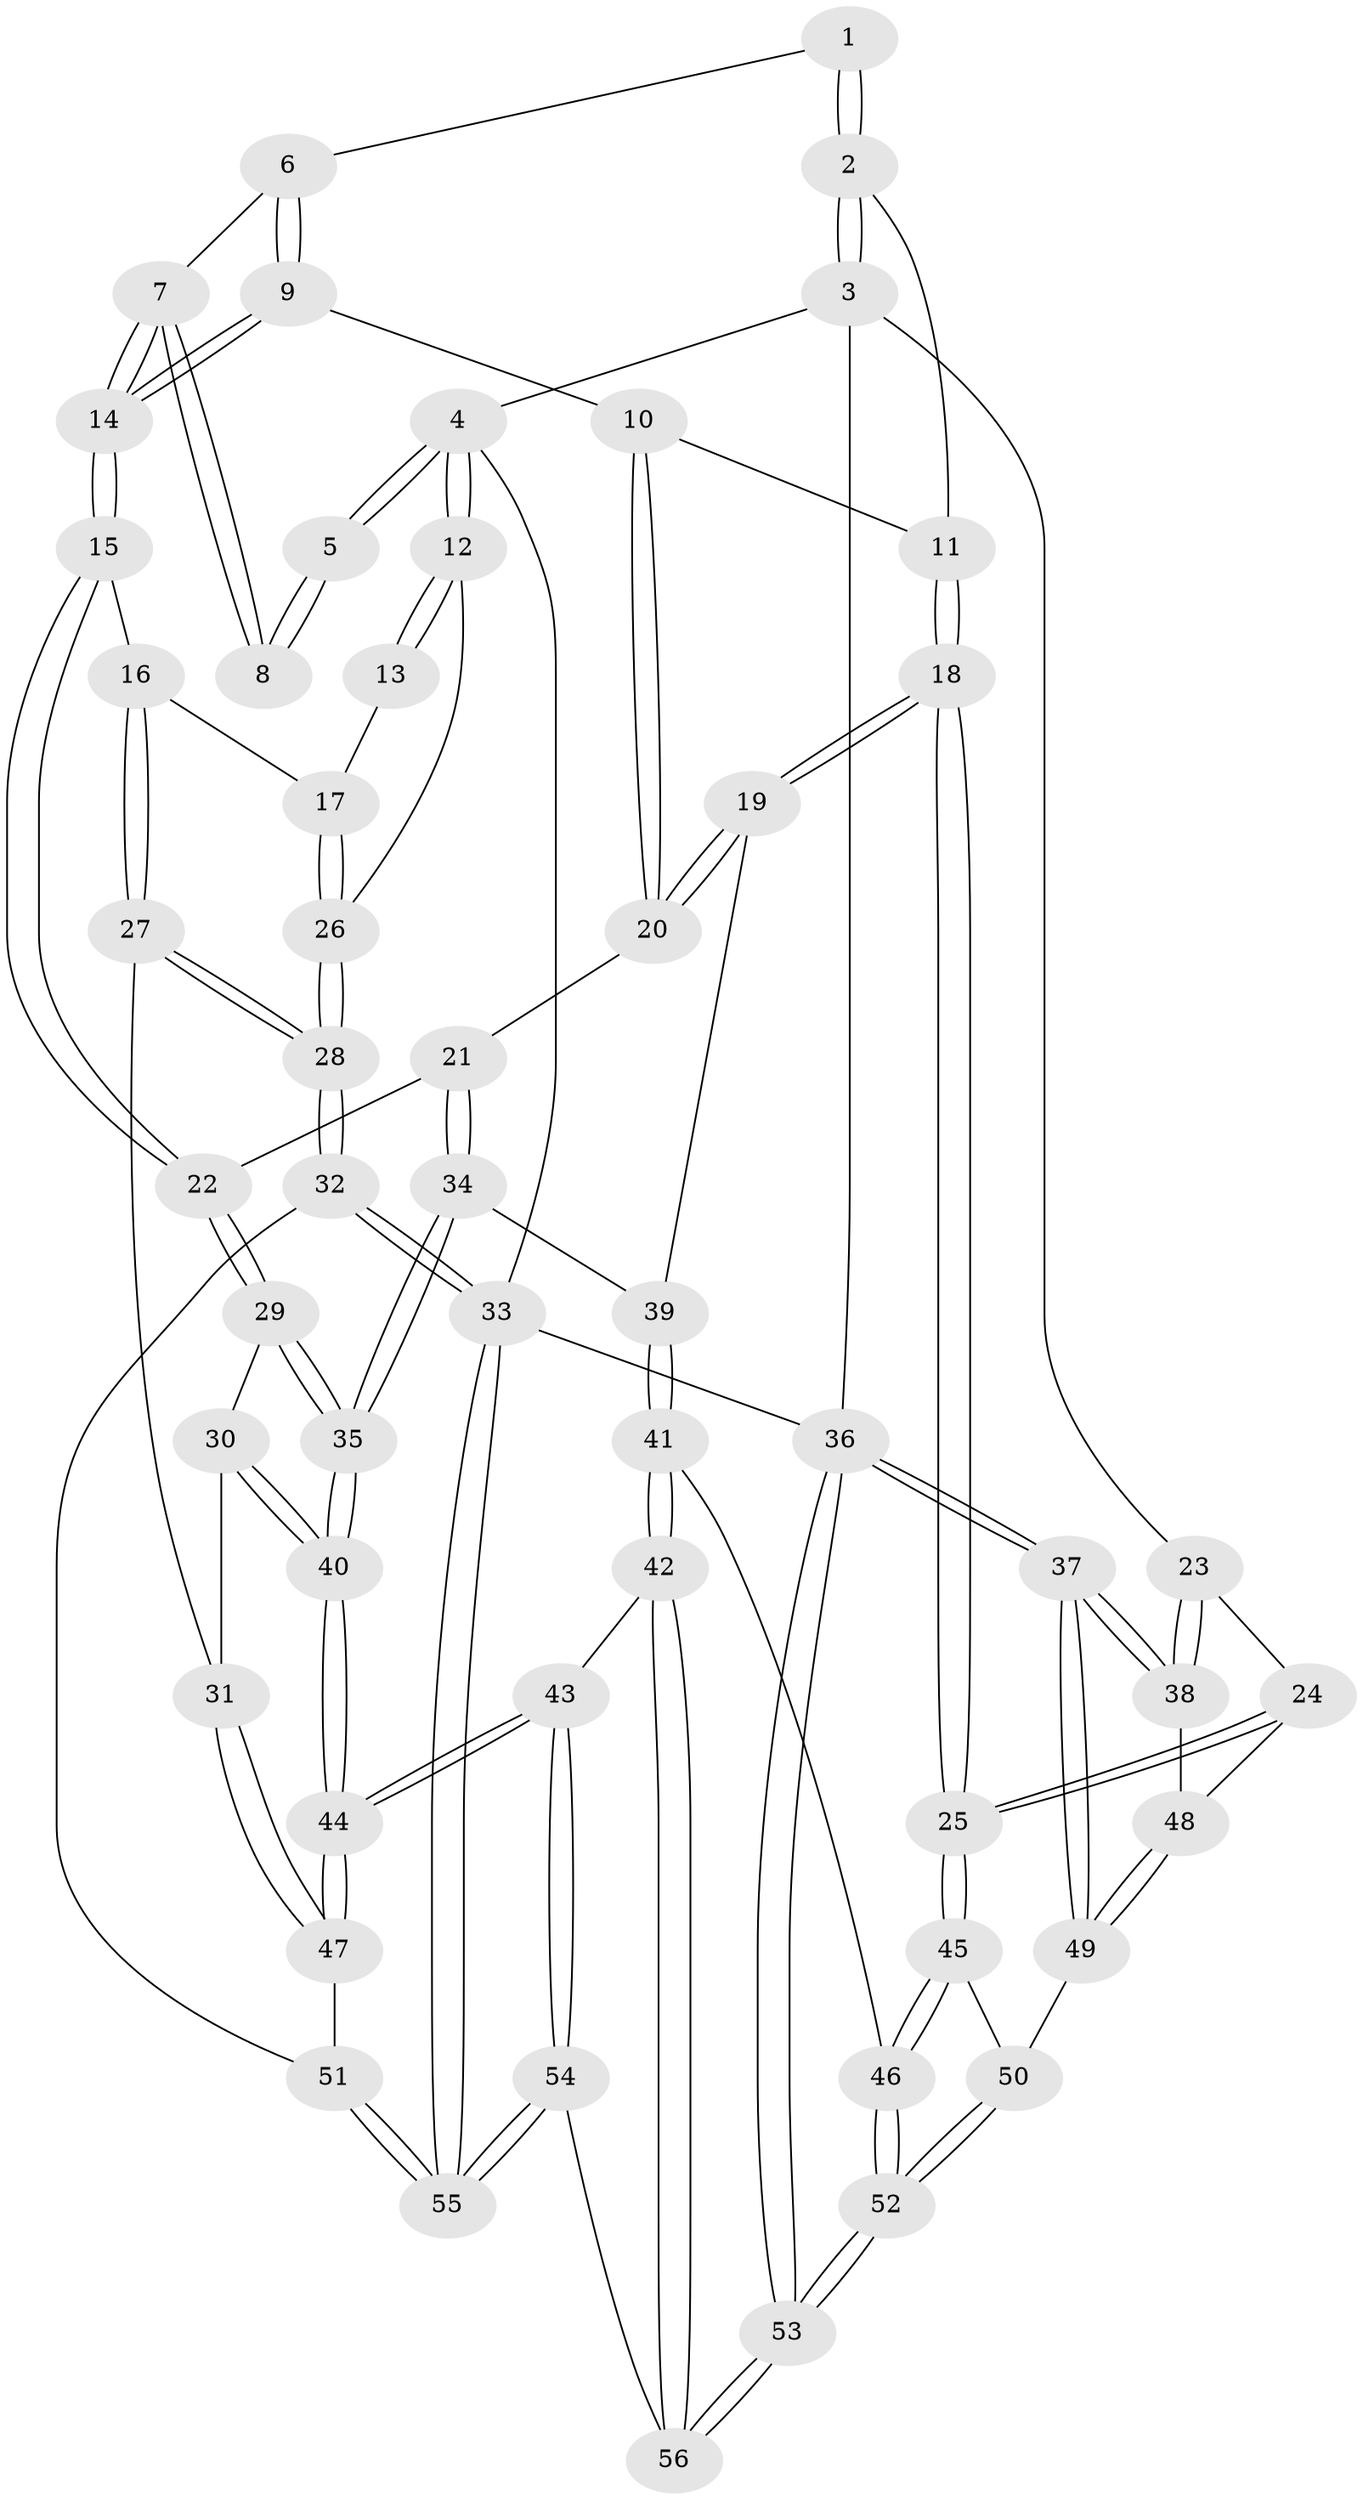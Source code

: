// coarse degree distribution, {4: 0.5, 6: 0.07142857142857142, 3: 0.25, 5: 0.14285714285714285, 7: 0.03571428571428571}
// Generated by graph-tools (version 1.1) at 2025/21/03/04/25 18:21:19]
// undirected, 56 vertices, 137 edges
graph export_dot {
graph [start="1"]
  node [color=gray90,style=filled];
  1 [pos="+0.35283773723820133+0"];
  2 [pos="+0.9585249838002112+0"];
  3 [pos="+1+0"];
  4 [pos="+0+0"];
  5 [pos="+0.3168917775214986+0"];
  6 [pos="+0.36860216131522966+0"];
  7 [pos="+0.2844472388276008+0.24022360300898427"];
  8 [pos="+0.22071270487310915+0.1837670896990858"];
  9 [pos="+0.4663404981018542+0.23093040527956546"];
  10 [pos="+0.5994254150269672+0.18873795595933024"];
  11 [pos="+0.7687968303625458+0.07680545467562593"];
  12 [pos="+0+0"];
  13 [pos="+0.11076642806126127+0.15904563997303317"];
  14 [pos="+0.35360128759575216+0.3446307943913346"];
  15 [pos="+0.3507797592210989+0.3588966113782715"];
  16 [pos="+0.2321919162467817+0.3846039541852059"];
  17 [pos="+0.17386746341699405+0.35618837022467215"];
  18 [pos="+0.6804702395724886+0.5738470392261001"];
  19 [pos="+0.6257259495494311+0.5504786315112611"];
  20 [pos="+0.6127787635389508+0.5443697232121077"];
  21 [pos="+0.4455407717415808+0.5050302516189749"];
  22 [pos="+0.42331502110655317+0.4963975689454691"];
  23 [pos="+1+0.4223333409340439"];
  24 [pos="+0.7147606231547801+0.5850919542620304"];
  25 [pos="+0.6978263896316581+0.588919627406281"];
  26 [pos="+0+0.2358529932038604"];
  27 [pos="+0.003662692465932599+0.6218354311453875"];
  28 [pos="+0+0.6455314167626467"];
  29 [pos="+0.3644192219931535+0.5632278855026935"];
  30 [pos="+0.20245192521444338+0.6380603868403479"];
  31 [pos="+0.1403775427104939+0.6451050061443807"];
  32 [pos="+0+0.852139550217223"];
  33 [pos="+0+1"];
  34 [pos="+0.45020862369174586+0.7369228079242971"];
  35 [pos="+0.3599433342674547+0.7285488423390865"];
  36 [pos="+1+1"];
  37 [pos="+1+1"];
  38 [pos="+1+0.693030835627449"];
  39 [pos="+0.4535297226523642+0.7401741686823051"];
  40 [pos="+0.32593736238504156+0.7897749602645588"];
  41 [pos="+0.5245030436447274+0.8400587729373585"];
  42 [pos="+0.5238460947458613+0.8407809733848681"];
  43 [pos="+0.35747854366807535+0.9300140435679971"];
  44 [pos="+0.31673283832693744+0.8735104190783503"];
  45 [pos="+0.6898484409515722+0.6703648917976781"];
  46 [pos="+0.6437515074705533+0.7769276303684668"];
  47 [pos="+0.25915055072563775+0.8547148912135544"];
  48 [pos="+0.9550444002200104+0.7499732340120517"];
  49 [pos="+0.8883768477095187+0.8346500171706337"];
  50 [pos="+0.8801195805947211+0.8354144079584193"];
  51 [pos="+0.1964120536172686+0.8582608444462765"];
  52 [pos="+0.7574343379108391+1"];
  53 [pos="+0.779064927626791+1"];
  54 [pos="+0.32668119425139297+1"];
  55 [pos="+0.06989054539573246+1"];
  56 [pos="+0.6816605878742681+1"];
  1 -- 2;
  1 -- 2;
  1 -- 6;
  2 -- 3;
  2 -- 3;
  2 -- 11;
  3 -- 4;
  3 -- 23;
  3 -- 36;
  4 -- 5;
  4 -- 5;
  4 -- 12;
  4 -- 12;
  4 -- 33;
  5 -- 8;
  5 -- 8;
  6 -- 7;
  6 -- 9;
  6 -- 9;
  7 -- 8;
  7 -- 8;
  7 -- 14;
  7 -- 14;
  9 -- 10;
  9 -- 14;
  9 -- 14;
  10 -- 11;
  10 -- 20;
  10 -- 20;
  11 -- 18;
  11 -- 18;
  12 -- 13;
  12 -- 13;
  12 -- 26;
  13 -- 17;
  14 -- 15;
  14 -- 15;
  15 -- 16;
  15 -- 22;
  15 -- 22;
  16 -- 17;
  16 -- 27;
  16 -- 27;
  17 -- 26;
  17 -- 26;
  18 -- 19;
  18 -- 19;
  18 -- 25;
  18 -- 25;
  19 -- 20;
  19 -- 20;
  19 -- 39;
  20 -- 21;
  21 -- 22;
  21 -- 34;
  21 -- 34;
  22 -- 29;
  22 -- 29;
  23 -- 24;
  23 -- 38;
  23 -- 38;
  24 -- 25;
  24 -- 25;
  24 -- 48;
  25 -- 45;
  25 -- 45;
  26 -- 28;
  26 -- 28;
  27 -- 28;
  27 -- 28;
  27 -- 31;
  28 -- 32;
  28 -- 32;
  29 -- 30;
  29 -- 35;
  29 -- 35;
  30 -- 31;
  30 -- 40;
  30 -- 40;
  31 -- 47;
  31 -- 47;
  32 -- 33;
  32 -- 33;
  32 -- 51;
  33 -- 55;
  33 -- 55;
  33 -- 36;
  34 -- 35;
  34 -- 35;
  34 -- 39;
  35 -- 40;
  35 -- 40;
  36 -- 37;
  36 -- 37;
  36 -- 53;
  36 -- 53;
  37 -- 38;
  37 -- 38;
  37 -- 49;
  37 -- 49;
  38 -- 48;
  39 -- 41;
  39 -- 41;
  40 -- 44;
  40 -- 44;
  41 -- 42;
  41 -- 42;
  41 -- 46;
  42 -- 43;
  42 -- 56;
  42 -- 56;
  43 -- 44;
  43 -- 44;
  43 -- 54;
  43 -- 54;
  44 -- 47;
  44 -- 47;
  45 -- 46;
  45 -- 46;
  45 -- 50;
  46 -- 52;
  46 -- 52;
  47 -- 51;
  48 -- 49;
  48 -- 49;
  49 -- 50;
  50 -- 52;
  50 -- 52;
  51 -- 55;
  51 -- 55;
  52 -- 53;
  52 -- 53;
  53 -- 56;
  53 -- 56;
  54 -- 55;
  54 -- 55;
  54 -- 56;
}

